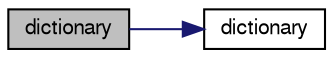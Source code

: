 digraph "dictionary"
{
  bgcolor="transparent";
  edge [fontname="FreeSans",fontsize="10",labelfontname="FreeSans",labelfontsize="10"];
  node [fontname="FreeSans",fontsize="10",shape=record];
  rankdir="LR";
  Node2048 [label="dictionary",height=0.2,width=0.4,color="black", fillcolor="grey75", style="filled", fontcolor="black"];
  Node2048 -> Node2049 [color="midnightblue",fontsize="10",style="solid",fontname="FreeSans"];
  Node2049 [label="dictionary",height=0.2,width=0.4,color="black",URL="$a26014.html#a4cea470990d165a35c1b2333a569b586",tooltip="Construct top-level dictionary null. "];
}
